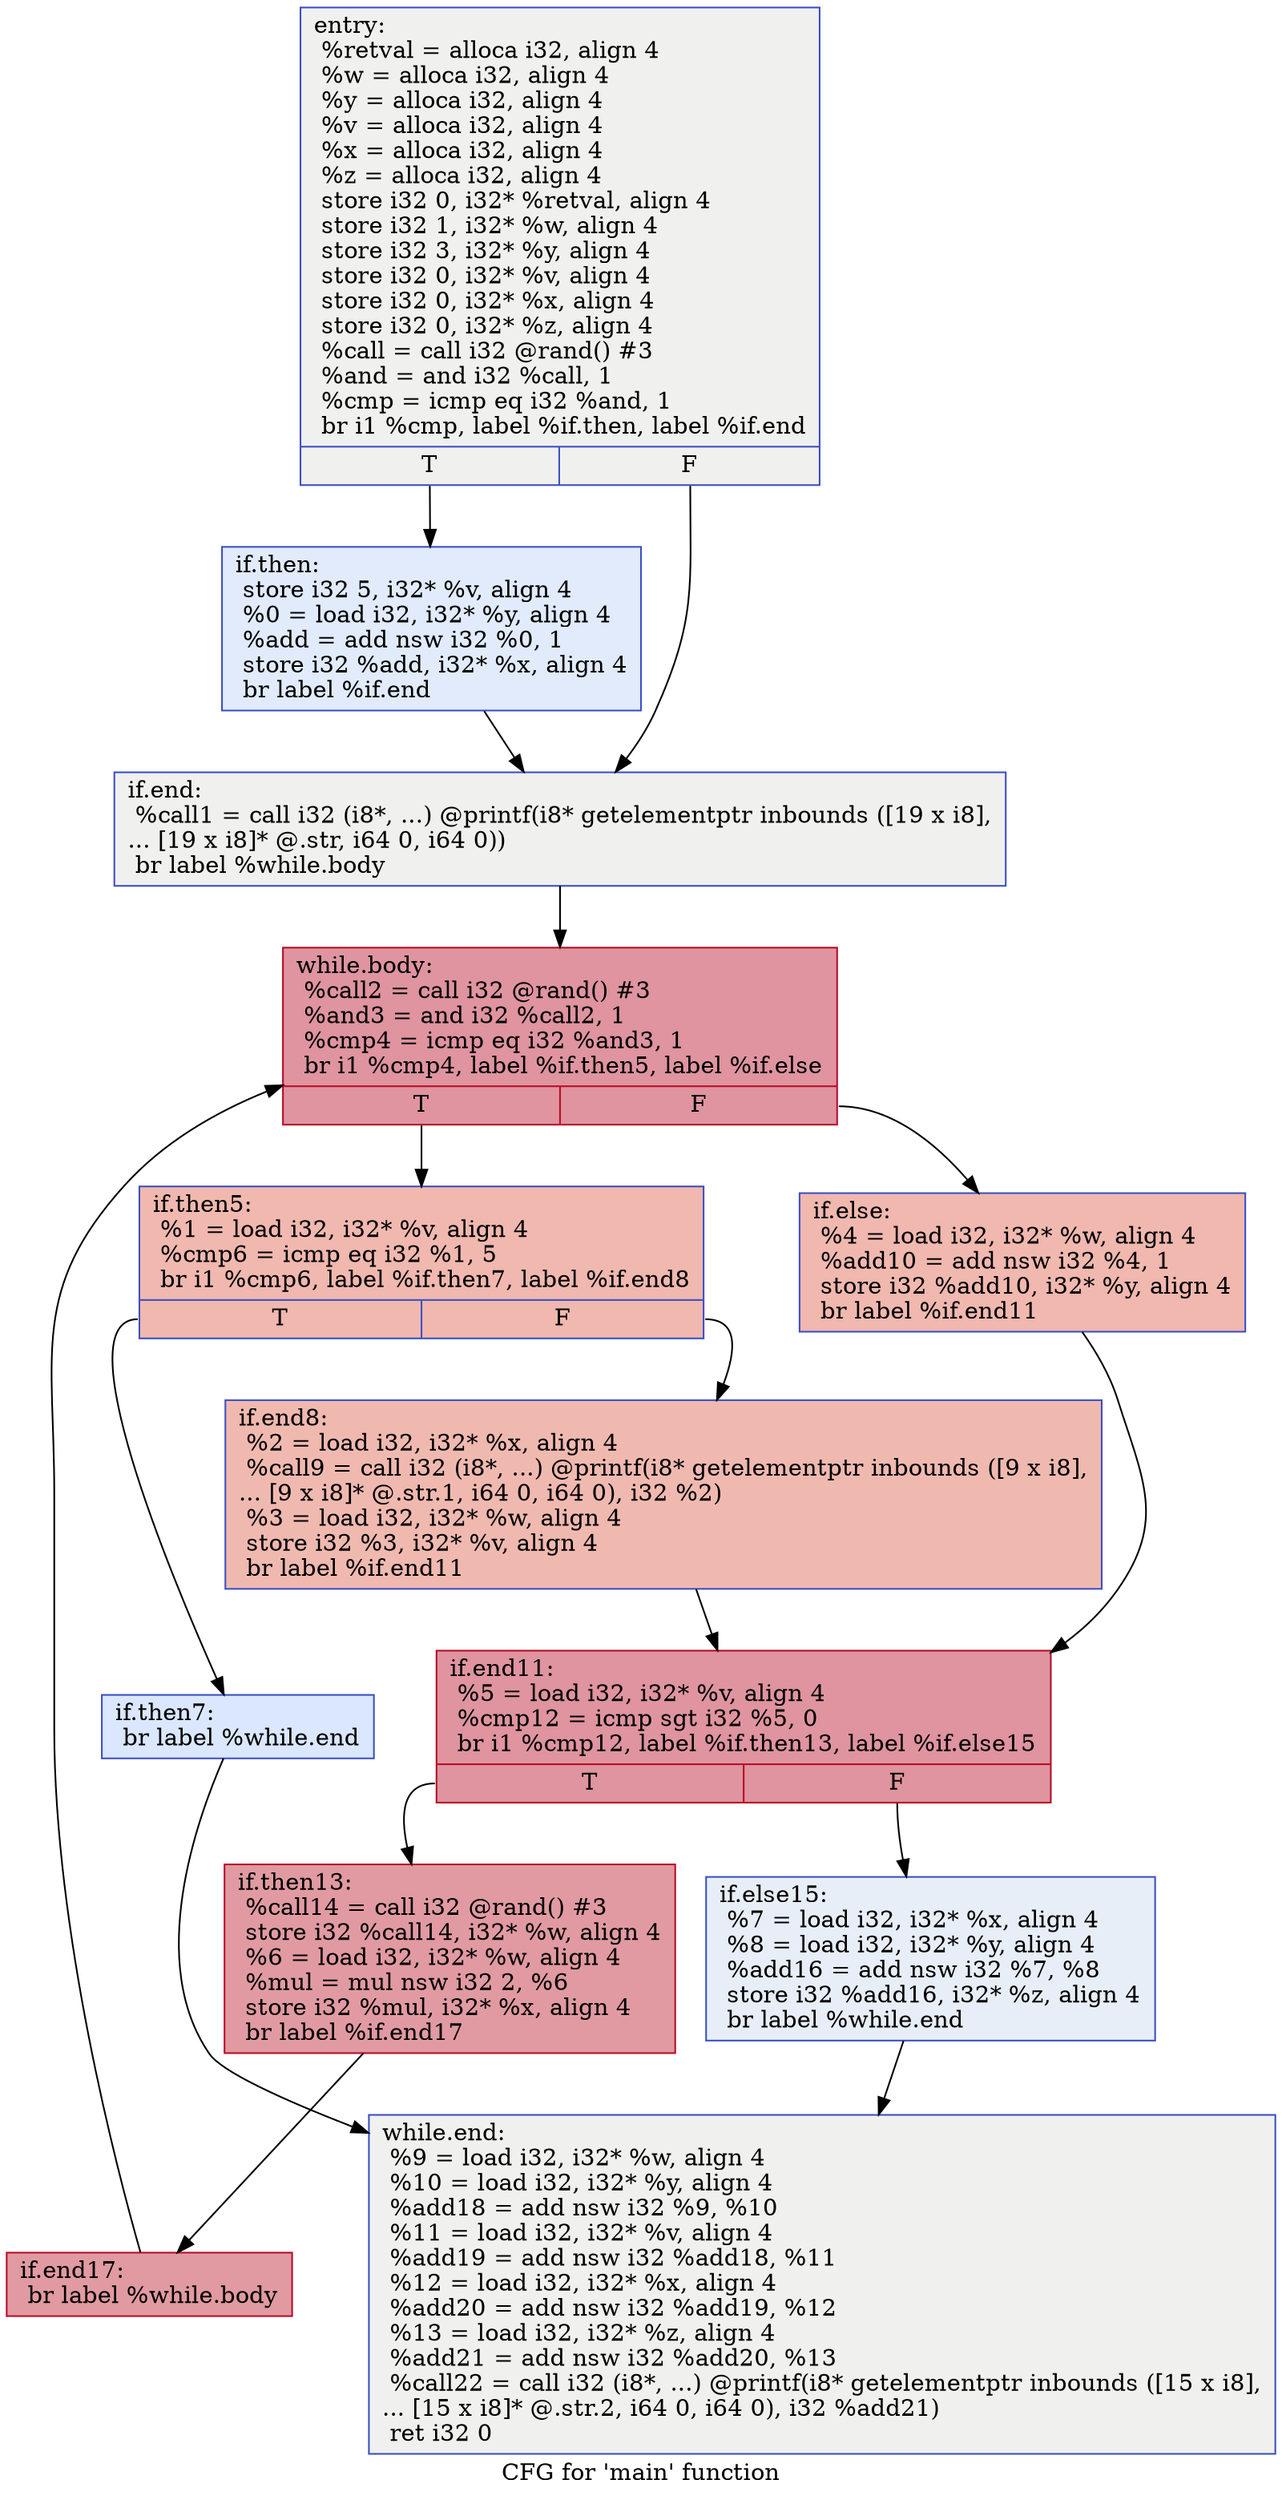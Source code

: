 digraph "CFG for 'main' function" {
	label="CFG for 'main' function";

	Node0x55f5dd152d10 [shape=record,color="#3d50c3ff", style=filled, fillcolor="#dedcdb70",label="{entry:\l  %retval = alloca i32, align 4\l  %w = alloca i32, align 4\l  %y = alloca i32, align 4\l  %v = alloca i32, align 4\l  %x = alloca i32, align 4\l  %z = alloca i32, align 4\l  store i32 0, i32* %retval, align 4\l  store i32 1, i32* %w, align 4\l  store i32 3, i32* %y, align 4\l  store i32 0, i32* %v, align 4\l  store i32 0, i32* %x, align 4\l  store i32 0, i32* %z, align 4\l  %call = call i32 @rand() #3\l  %and = and i32 %call, 1\l  %cmp = icmp eq i32 %and, 1\l  br i1 %cmp, label %if.then, label %if.end\l|{<s0>T|<s1>F}}"];
	Node0x55f5dd152d10:s0 -> Node0x55f5dd153ef0;
	Node0x55f5dd152d10:s1 -> Node0x55f5dd153fc0;
	Node0x55f5dd153ef0 [shape=record,color="#3d50c3ff", style=filled, fillcolor="#bbd1f870",label="{if.then:                                          \l  store i32 5, i32* %v, align 4\l  %0 = load i32, i32* %y, align 4\l  %add = add nsw i32 %0, 1\l  store i32 %add, i32* %x, align 4\l  br label %if.end\l}"];
	Node0x55f5dd153ef0 -> Node0x55f5dd153fc0;
	Node0x55f5dd153fc0 [shape=record,color="#3d50c3ff", style=filled, fillcolor="#dedcdb70",label="{if.end:                                           \l  %call1 = call i32 (i8*, ...) @printf(i8* getelementptr inbounds ([19 x i8],\l... [19 x i8]* @.str, i64 0, i64 0))\l  br label %while.body\l}"];
	Node0x55f5dd153fc0 -> Node0x55f5dd16c9d0;
	Node0x55f5dd16c9d0 [shape=record,color="#b70d28ff", style=filled, fillcolor="#b70d2870",label="{while.body:                                       \l  %call2 = call i32 @rand() #3\l  %and3 = and i32 %call2, 1\l  %cmp4 = icmp eq i32 %and3, 1\l  br i1 %cmp4, label %if.then5, label %if.else\l|{<s0>T|<s1>F}}"];
	Node0x55f5dd16c9d0:s0 -> Node0x55f5dd16cd30;
	Node0x55f5dd16c9d0:s1 -> Node0x55f5dd16cdb0;
	Node0x55f5dd16cd30 [shape=record,color="#3d50c3ff", style=filled, fillcolor="#dc5d4a70",label="{if.then5:                                         \l  %1 = load i32, i32* %v, align 4\l  %cmp6 = icmp eq i32 %1, 5\l  br i1 %cmp6, label %if.then7, label %if.end8\l|{<s0>T|<s1>F}}"];
	Node0x55f5dd16cd30:s0 -> Node0x55f5dd16d050;
	Node0x55f5dd16cd30:s1 -> Node0x55f5dd16d0d0;
	Node0x55f5dd16d050 [shape=record,color="#3d50c3ff", style=filled, fillcolor="#abc8fd70",label="{if.then7:                                         \l  br label %while.end\l}"];
	Node0x55f5dd16d050 -> Node0x55f5dd16d250;
	Node0x55f5dd16d0d0 [shape=record,color="#3d50c3ff", style=filled, fillcolor="#de614d70",label="{if.end8:                                          \l  %2 = load i32, i32* %x, align 4\l  %call9 = call i32 (i8*, ...) @printf(i8* getelementptr inbounds ([9 x i8],\l... [9 x i8]* @.str.1, i64 0, i64 0), i32 %2)\l  %3 = load i32, i32* %w, align 4\l  store i32 %3, i32* %v, align 4\l  br label %if.end11\l}"];
	Node0x55f5dd16d0d0 -> Node0x55f5dd16d9a0;
	Node0x55f5dd16cdb0 [shape=record,color="#3d50c3ff", style=filled, fillcolor="#dc5d4a70",label="{if.else:                                          \l  %4 = load i32, i32* %w, align 4\l  %add10 = add nsw i32 %4, 1\l  store i32 %add10, i32* %y, align 4\l  br label %if.end11\l}"];
	Node0x55f5dd16cdb0 -> Node0x55f5dd16d9a0;
	Node0x55f5dd16d9a0 [shape=record,color="#b70d28ff", style=filled, fillcolor="#b70d2870",label="{if.end11:                                         \l  %5 = load i32, i32* %v, align 4\l  %cmp12 = icmp sgt i32 %5, 0\l  br i1 %cmp12, label %if.then13, label %if.else15\l|{<s0>T|<s1>F}}"];
	Node0x55f5dd16d9a0:s0 -> Node0x55f5dd16de20;
	Node0x55f5dd16d9a0:s1 -> Node0x55f5dd16de70;
	Node0x55f5dd16de20 [shape=record,color="#b70d28ff", style=filled, fillcolor="#bb1b2c70",label="{if.then13:                                        \l  %call14 = call i32 @rand() #3\l  store i32 %call14, i32* %w, align 4\l  %6 = load i32, i32* %w, align 4\l  %mul = mul nsw i32 2, %6\l  store i32 %mul, i32* %x, align 4\l  br label %if.end17\l}"];
	Node0x55f5dd16de20 -> Node0x55f5dd16e320;
	Node0x55f5dd16de70 [shape=record,color="#3d50c3ff", style=filled, fillcolor="#cbd8ee70",label="{if.else15:                                        \l  %7 = load i32, i32* %x, align 4\l  %8 = load i32, i32* %y, align 4\l  %add16 = add nsw i32 %7, %8\l  store i32 %add16, i32* %z, align 4\l  br label %while.end\l}"];
	Node0x55f5dd16de70 -> Node0x55f5dd16d250;
	Node0x55f5dd16e320 [shape=record,color="#b70d28ff", style=filled, fillcolor="#bb1b2c70",label="{if.end17:                                         \l  br label %while.body\l}"];
	Node0x55f5dd16e320 -> Node0x55f5dd16c9d0;
	Node0x55f5dd16d250 [shape=record,color="#3d50c3ff", style=filled, fillcolor="#dedcdb70",label="{while.end:                                        \l  %9 = load i32, i32* %w, align 4\l  %10 = load i32, i32* %y, align 4\l  %add18 = add nsw i32 %9, %10\l  %11 = load i32, i32* %v, align 4\l  %add19 = add nsw i32 %add18, %11\l  %12 = load i32, i32* %x, align 4\l  %add20 = add nsw i32 %add19, %12\l  %13 = load i32, i32* %z, align 4\l  %add21 = add nsw i32 %add20, %13\l  %call22 = call i32 (i8*, ...) @printf(i8* getelementptr inbounds ([15 x i8],\l... [15 x i8]* @.str.2, i64 0, i64 0), i32 %add21)\l  ret i32 0\l}"];
}
